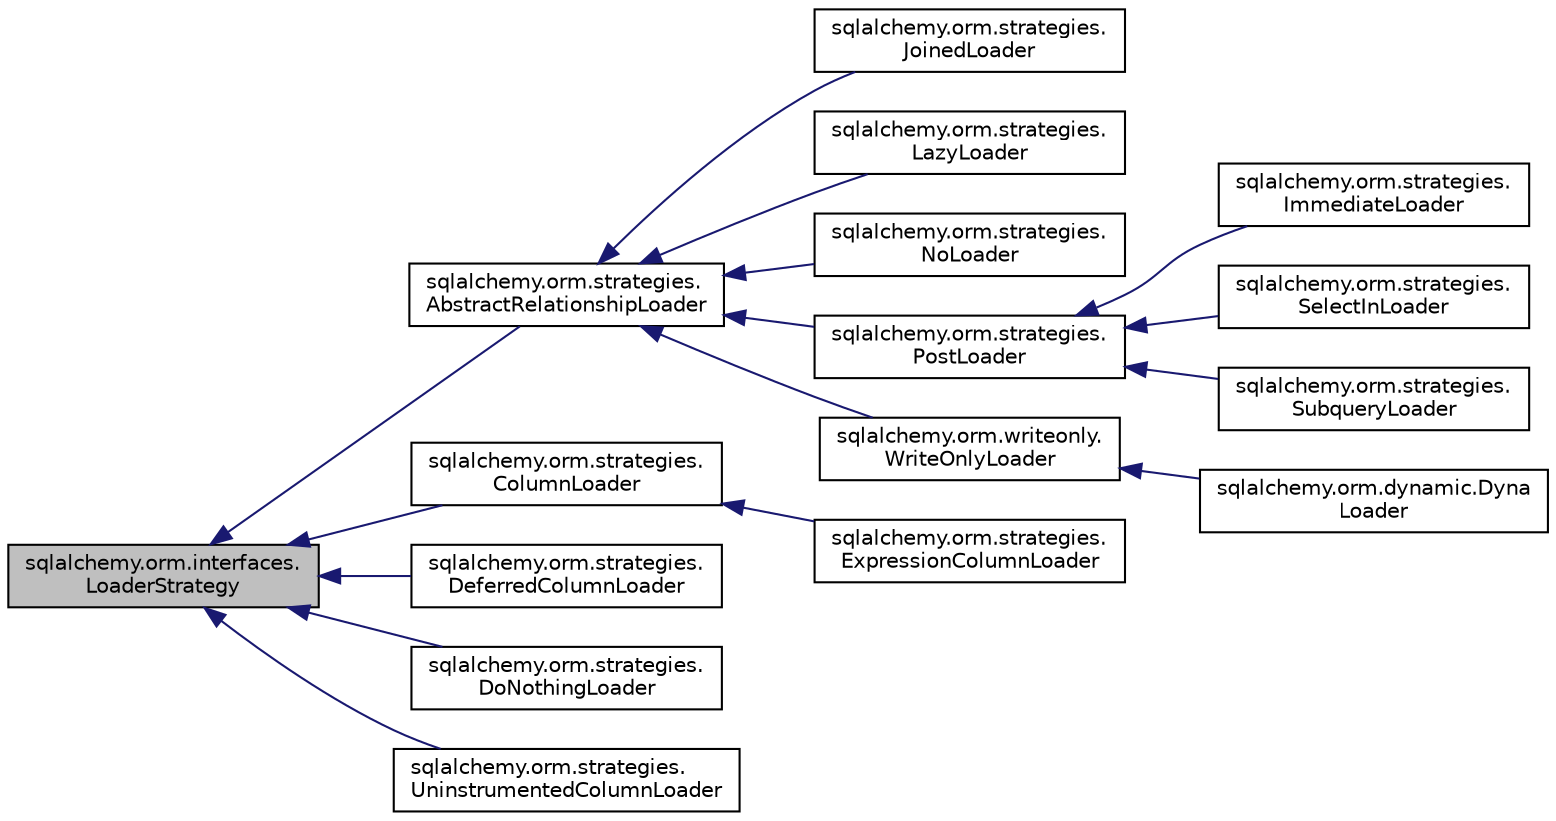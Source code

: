 digraph "sqlalchemy.orm.interfaces.LoaderStrategy"
{
 // LATEX_PDF_SIZE
  edge [fontname="Helvetica",fontsize="10",labelfontname="Helvetica",labelfontsize="10"];
  node [fontname="Helvetica",fontsize="10",shape=record];
  rankdir="LR";
  Node1 [label="sqlalchemy.orm.interfaces.\lLoaderStrategy",height=0.2,width=0.4,color="black", fillcolor="grey75", style="filled", fontcolor="black",tooltip=" "];
  Node1 -> Node2 [dir="back",color="midnightblue",fontsize="10",style="solid",fontname="Helvetica"];
  Node2 [label="sqlalchemy.orm.strategies.\lAbstractRelationshipLoader",height=0.2,width=0.4,color="black", fillcolor="white", style="filled",URL="$classsqlalchemy_1_1orm_1_1strategies_1_1AbstractRelationshipLoader.html",tooltip=" "];
  Node2 -> Node3 [dir="back",color="midnightblue",fontsize="10",style="solid",fontname="Helvetica"];
  Node3 [label="sqlalchemy.orm.strategies.\lJoinedLoader",height=0.2,width=0.4,color="black", fillcolor="white", style="filled",URL="$classsqlalchemy_1_1orm_1_1strategies_1_1JoinedLoader.html",tooltip=" "];
  Node2 -> Node4 [dir="back",color="midnightblue",fontsize="10",style="solid",fontname="Helvetica"];
  Node4 [label="sqlalchemy.orm.strategies.\lLazyLoader",height=0.2,width=0.4,color="black", fillcolor="white", style="filled",URL="$classsqlalchemy_1_1orm_1_1strategies_1_1LazyLoader.html",tooltip=" "];
  Node2 -> Node5 [dir="back",color="midnightblue",fontsize="10",style="solid",fontname="Helvetica"];
  Node5 [label="sqlalchemy.orm.strategies.\lNoLoader",height=0.2,width=0.4,color="black", fillcolor="white", style="filled",URL="$classsqlalchemy_1_1orm_1_1strategies_1_1NoLoader.html",tooltip=" "];
  Node2 -> Node6 [dir="back",color="midnightblue",fontsize="10",style="solid",fontname="Helvetica"];
  Node6 [label="sqlalchemy.orm.strategies.\lPostLoader",height=0.2,width=0.4,color="black", fillcolor="white", style="filled",URL="$classsqlalchemy_1_1orm_1_1strategies_1_1PostLoader.html",tooltip=" "];
  Node6 -> Node7 [dir="back",color="midnightblue",fontsize="10",style="solid",fontname="Helvetica"];
  Node7 [label="sqlalchemy.orm.strategies.\lImmediateLoader",height=0.2,width=0.4,color="black", fillcolor="white", style="filled",URL="$classsqlalchemy_1_1orm_1_1strategies_1_1ImmediateLoader.html",tooltip=" "];
  Node6 -> Node8 [dir="back",color="midnightblue",fontsize="10",style="solid",fontname="Helvetica"];
  Node8 [label="sqlalchemy.orm.strategies.\lSelectInLoader",height=0.2,width=0.4,color="black", fillcolor="white", style="filled",URL="$classsqlalchemy_1_1orm_1_1strategies_1_1SelectInLoader.html",tooltip=" "];
  Node6 -> Node9 [dir="back",color="midnightblue",fontsize="10",style="solid",fontname="Helvetica"];
  Node9 [label="sqlalchemy.orm.strategies.\lSubqueryLoader",height=0.2,width=0.4,color="black", fillcolor="white", style="filled",URL="$classsqlalchemy_1_1orm_1_1strategies_1_1SubqueryLoader.html",tooltip=" "];
  Node2 -> Node10 [dir="back",color="midnightblue",fontsize="10",style="solid",fontname="Helvetica"];
  Node10 [label="sqlalchemy.orm.writeonly.\lWriteOnlyLoader",height=0.2,width=0.4,color="black", fillcolor="white", style="filled",URL="$classsqlalchemy_1_1orm_1_1writeonly_1_1WriteOnlyLoader.html",tooltip=" "];
  Node10 -> Node11 [dir="back",color="midnightblue",fontsize="10",style="solid",fontname="Helvetica"];
  Node11 [label="sqlalchemy.orm.dynamic.Dyna\lLoader",height=0.2,width=0.4,color="black", fillcolor="white", style="filled",URL="$classsqlalchemy_1_1orm_1_1dynamic_1_1DynaLoader.html",tooltip=" "];
  Node1 -> Node12 [dir="back",color="midnightblue",fontsize="10",style="solid",fontname="Helvetica"];
  Node12 [label="sqlalchemy.orm.strategies.\lColumnLoader",height=0.2,width=0.4,color="black", fillcolor="white", style="filled",URL="$classsqlalchemy_1_1orm_1_1strategies_1_1ColumnLoader.html",tooltip=" "];
  Node12 -> Node13 [dir="back",color="midnightblue",fontsize="10",style="solid",fontname="Helvetica"];
  Node13 [label="sqlalchemy.orm.strategies.\lExpressionColumnLoader",height=0.2,width=0.4,color="black", fillcolor="white", style="filled",URL="$classsqlalchemy_1_1orm_1_1strategies_1_1ExpressionColumnLoader.html",tooltip=" "];
  Node1 -> Node14 [dir="back",color="midnightblue",fontsize="10",style="solid",fontname="Helvetica"];
  Node14 [label="sqlalchemy.orm.strategies.\lDeferredColumnLoader",height=0.2,width=0.4,color="black", fillcolor="white", style="filled",URL="$classsqlalchemy_1_1orm_1_1strategies_1_1DeferredColumnLoader.html",tooltip=" "];
  Node1 -> Node15 [dir="back",color="midnightblue",fontsize="10",style="solid",fontname="Helvetica"];
  Node15 [label="sqlalchemy.orm.strategies.\lDoNothingLoader",height=0.2,width=0.4,color="black", fillcolor="white", style="filled",URL="$classsqlalchemy_1_1orm_1_1strategies_1_1DoNothingLoader.html",tooltip=" "];
  Node1 -> Node16 [dir="back",color="midnightblue",fontsize="10",style="solid",fontname="Helvetica"];
  Node16 [label="sqlalchemy.orm.strategies.\lUninstrumentedColumnLoader",height=0.2,width=0.4,color="black", fillcolor="white", style="filled",URL="$classsqlalchemy_1_1orm_1_1strategies_1_1UninstrumentedColumnLoader.html",tooltip=" "];
}
